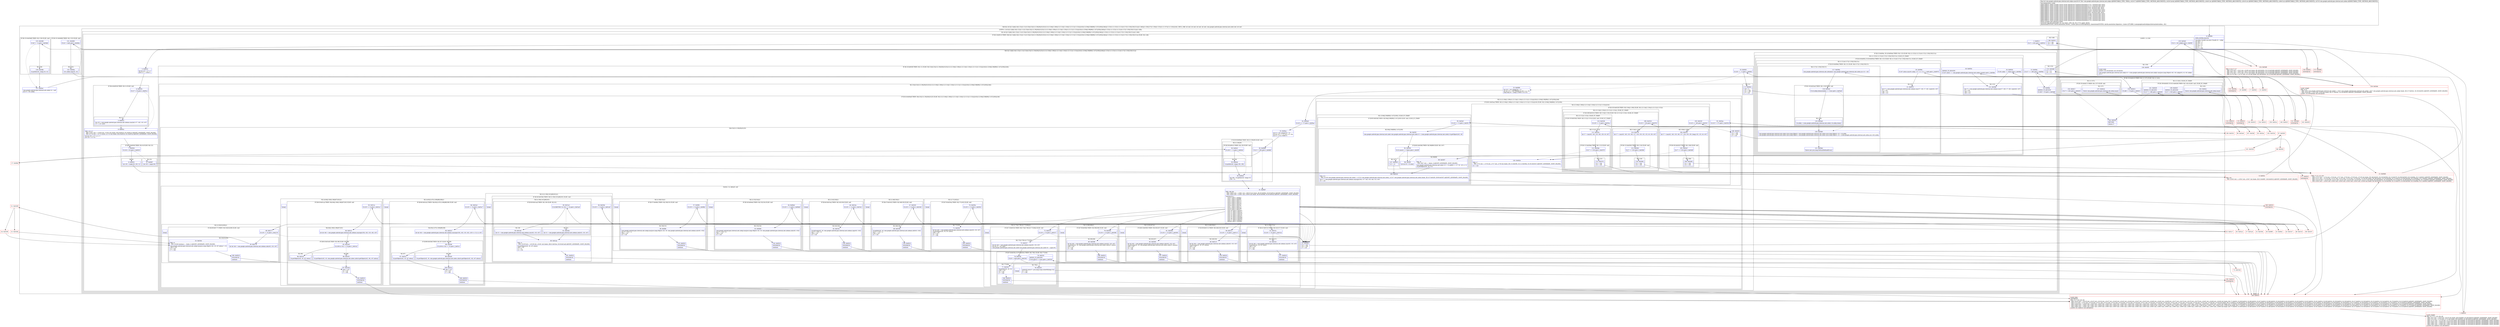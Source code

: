 digraph "CFG forcom.google.android.gms.internal.ads.zzdpn.zza(Ljava\/lang\/Object;[BIIILcom\/google\/android\/gms\/internal\/ads\/zzdmn;)I" {
subgraph cluster_Region_1712648638 {
label = "R(8:0|(1:(6:3|(1:5)|6|(1:8)(1:22)|(1:11)(2:23|(4:25|(2:(1:29)|30)|31|32)(2:(2:(2:104|(1:106))(1:(2:114|(1:116))(1:(2:111|(1:113))))|145)(1:(3:94|(2:96|99)(1:147)|100))|146))|(1:123)(1:(1:122)(1:(1:21)(4:117|(1:119)|120|121))))(1:148))|(1:126)|127|(1:130)|(1:132)|(1:(1:137))(1:(1:143))|144) | DECL_VAR: int null, int null, int null, int null, com.google.android.gms.internal.ads.zzdoi null, int null\l";
node [shape=record,color=blue];
Node_0 [shape=record,label="{0\:\ 0x0000|MTH_ENTER_BLOCK\l|sun.misc.Unsafe sun.misc.Unsafe r4 = zzhjp\lint r39 = \-1\lint r38 = 0\lint r17 = 0\lint r20 = 0\lint r5 = \-1\lint r7 = r44\l}"];
subgraph cluster_LoopRegion_620830303 {
label = "LOOP:0: (1:(6:3|(1:5)|6|(1:8)(1:22)|(1:11)(2:23|(4:25|(2:(1:29)|30)|31|32)(2:(2:(2:104|(1:106))(1:(2:114|(1:116))(1:(2:111|(1:113))))|145)(1:(3:94|(2:96|99)(1:147)|100))|146))|(1:123)(1:(1:122)(1:(1:21)(4:117|(1:119)|120|121))))(1:148))";
node [shape=record,color=blue];
subgraph cluster_Region_305612375 {
label = "R(1:(6:3|(1:5)|6|(1:8)(1:22)|(1:11)(2:23|(4:25|(2:(1:29)|30)|31|32)(2:(2:(2:104|(1:106))(1:(2:114|(1:116))(1:(2:111|(1:113))))|145)(1:(3:94|(2:96|99)(1:147)|100))|146))|(1:123)(1:(1:122)(1:(1:21)(4:117|(1:119)|120|121))))(1:148))";
node [shape=record,color=blue];
subgraph cluster_IfRegion_962412719 {
label = "IF [B:2:0x0012] THEN: R(6:3|(1:5)|6|(1:8)(1:22)|(1:11)(2:23|(4:25|(2:(1:29)|30)|31|32)(2:(2:(2:104|(1:106))(1:(2:114|(1:116))(1:(2:111|(1:113))))|145)(1:(3:94|(2:96|99)(1:147)|100))|146))|(1:123)(1:(1:122)(1:(1:21)(4:117|(1:119)|120|121)))) ELSE: R(1:148)";
node [shape=record,color=blue];
Node_2 [shape=record,label="{2\:\ 0x0012|if (r7 \< r45) goto L_0x0014\l}"];
subgraph cluster_Region_699691586 {
label = "R(6:3|(1:5)|6|(1:8)(1:22)|(1:11)(2:23|(4:25|(2:(1:29)|30)|31|32)(2:(2:(2:104|(1:106))(1:(2:114|(1:116))(1:(2:111|(1:113))))|145)(1:(3:94|(2:96|99)(1:147)|100))|146))|(1:123)(1:(1:122)(1:(1:21)(4:117|(1:119)|120|121))))";
node [shape=record,color=blue];
Node_3 [shape=record,label="{3\:\ 0x0014|int int r10 = r7 + 1\lbyte r17 = r43[r7]\l}"];
subgraph cluster_IfRegion_1463838978 {
label = "IF [B:4:0x0018] THEN: R(1:5) ELSE: null";
node [shape=record,color=blue];
Node_4 [shape=record,label="{4\:\ 0x0018|if (r17 \< 0) goto L_0x001a\l}"];
subgraph cluster_Region_2072376517 {
label = "R(1:5)";
node [shape=record,color=blue];
Node_5 [shape=record,label="{5\:\ 0x001a|int r10 = com.google.android.gms.internal.ads.zzdmm.zza((int) r17, r43, r10, r47)\lr17 = r47.zzhcl\l}"];
}
}
Node_6 [shape=record,label="{6\:\ 0x002a|PHI: r10 r17 \l  PHI: (r10v1 int) = (r10v0 int), (r10v5 int) binds: [B:4:0x0018, B:5:0x001a] A[DONT_GENERATE, DONT_INLINE]\l  PHI: (r17v4 int) = (r17v3 byte), (r17v5 int) binds: [B:4:0x0018, B:5:0x001a] A[DONT_GENERATE, DONT_INLINE]\l|int int r18 = r17 \>\>\> 3\lint r19 = r17 & 7\l}"];
subgraph cluster_IfRegion_675316338 {
label = "IF [B:7:0x0030] THEN: R(1:8) ELSE: R(1:22)";
node [shape=record,color=blue];
Node_7 [shape=record,label="{7\:\ 0x0030|if (r18 \> r5) goto L_0x0032\l}"];
subgraph cluster_Region_1818197633 {
label = "R(1:8)";
node [shape=record,color=blue];
Node_8 [shape=record,label="{8\:\ 0x0032|int r20 = zzak(r18, r20 \/ 3)\l}"];
}
subgraph cluster_Region_1300209078 {
label = "R(1:22)";
node [shape=record,color=blue];
Node_22 [shape=record,label="{22\:\ 0x0087|int r20 = zzgx(r18)\l}"];
}
}
subgraph cluster_IfRegion_2062390165 {
label = "IF [B:10:0x003f] THEN: R(1:11) ELSE: R(2:23|(4:25|(2:(1:29)|30)|31|32)(2:(2:(2:104|(1:106))(1:(2:114|(1:116))(1:(2:111|(1:113))))|145)(1:(3:94|(2:96|99)(1:147)|100))|146))";
node [shape=record,color=blue];
Node_10 [shape=record,label="{10\:\ 0x003f|if (r20 == \-1) goto L_0x0041\l}"];
subgraph cluster_Region_1131889004 {
label = "R(1:11)";
node [shape=record,color=blue];
Node_11 [shape=record,label="{11\:\ 0x0041|r20 = 0\lr11 = r38\lr12 = r39\lr7 = r10\l}"];
}
subgraph cluster_Region_628297899 {
label = "R(2:23|(4:25|(2:(1:29)|30)|31|32)(2:(2:(2:104|(1:106))(1:(2:114|(1:116))(1:(2:111|(1:113))))|145)(1:(3:94|(2:96|99)(1:147)|100))|146))";
node [shape=record,color=blue];
Node_23 [shape=record,label="{23\:\ 0x0090|int r32 = r41.zzhjq[r20 + 1]\lint int r23 = (267386880 & r32) \>\>\> 20\llong long r6 = (long) (1048575 & r32)\l}"];
subgraph cluster_IfRegion_299387789 {
label = "IF [B:24:0x00a8] THEN: R(4:25|(2:(1:29)|30)|31|32) ELSE: R(2:(2:(2:104|(1:106))(1:(2:114|(1:116))(1:(2:111|(1:113))))|145)(1:(3:94|(2:96|99)(1:147)|100))|146)";
node [shape=record,color=blue];
Node_24 [shape=record,label="{24\:\ 0x00a8|if (r23 \<= 17) goto L_0x00aa\l}"];
subgraph cluster_Region_1765001141 {
label = "R(4:25|(2:(1:29)|30)|31|32)";
node [shape=record,color=blue];
Node_25 [shape=record,label="{25\:\ 0x00aa|int r5 = r41.zzhjq[r20 + 2]\lint int r14 = 1 \<\< (r5 \>\>\> 20)\lint r5 = r5 & 1048575\l}"];
subgraph cluster_IfRegion_2122186035 {
label = "IF [B:26:0x00bd] THEN: R(2:(1:29)|30) ELSE: null";
node [shape=record,color=blue];
Node_26 [shape=record,label="{26\:\ 0x00bd|if (r5 != r39) goto L_0x00bf\l}"];
subgraph cluster_Region_36109013 {
label = "R(2:(1:29)|30)";
node [shape=record,color=blue];
subgraph cluster_IfRegion_399355634 {
label = "IF [B:28:0x00c2] THEN: R(1:29) ELSE: null";
node [shape=record,color=blue];
Node_28 [shape=record,label="{28\:\ 0x00c2|if (r39 != \-1) goto L_0x00c4\l}"];
subgraph cluster_Region_2104110601 {
label = "R(1:29)";
node [shape=record,color=blue];
Node_29 [shape=record,label="{29\:\ 0x00c4|r4.putInt(r42, (long) r39, r38)\l}"];
}
}
Node_30 [shape=record,label="{30\:\ 0x00ce|int r38 = r4.getInt(r42, (long) r5)\lr39 = r5\l}"];
}
}
subgraph cluster_SwitchRegion_1661077917 {
label = "Switch: 14, default: null";
node [shape=record,color=blue];
Node_31 [shape=record,label="{31\:\ 0x00d7|PHI: r38 r39 \l  PHI: (r38v3 int) = (r38v1 int), (r38v18 int) binds: [B:26:0x00bd, B:30:0x00ce] A[DONT_GENERATE, DONT_INLINE]\l  PHI: (r39v3 int) = (r39v1 int), (r39v4 int) binds: [B:26:0x00bd, B:30:0x00ce] A[DONT_GENERATE, DONT_INLINE]\l|switch(r23) \{\l    case 0: goto L_0x00e1;\l    case 1: goto L_0x00f9;\l    case 2: goto L_0x0111;\l    case 3: goto L_0x0111;\l    case 4: goto L_0x012c;\l    case 5: goto L_0x0147;\l    case 6: goto L_0x015f;\l    case 7: goto L_0x0177;\l    case 8: goto L_0x019b;\l    case 9: goto L_0x01c7;\l    case 10: goto L_0x0207;\l    case 11: goto L_0x012c;\l    case 12: goto L_0x0225;\l    case 13: goto L_0x015f;\l    case 14: goto L_0x0147;\l    case 15: goto L_0x0264;\l    case 16: goto L_0x0283;\l    case 17: goto L_0x02a2;\l    default: goto L_0x00da;\l\}\l}"];
subgraph cluster_Region_7484636 {
label = "R(2:(2:35|154)|1)";
node [shape=record,color=blue];
subgraph cluster_IfRegion_258697315 {
label = "IF [B:34:0x00e4] THEN: R(2:35|154) ELSE: null";
node [shape=record,color=blue];
Node_34 [shape=record,label="{34\:\ 0x00e4|if (r19 == 1) goto L_0x00e6\l}"];
subgraph cluster_Region_1495361617 {
label = "R(2:35|154)";
node [shape=record,color=blue];
Node_35 [shape=record,label="{35\:\ 0x00e6|com.google.android.gms.internal.ads.zzdqy.zza((java.lang.Object) r42, r6, com.google.android.gms.internal.ads.zzdmm.zzh(r43, r10))\lint r7 = r10 + 8\lr38 \|= r14\lr5 = r18\l}"];
Node_154 [shape=record,label="{154\:\ 0x0010|SYNTHETIC\l|continue\l}"];
}
}
Node_InsnContainer_996315610 [shape=record,label="{|break\l}"];
}
subgraph cluster_Region_373068559 {
label = "R(2:(2:38|155)|1)";
node [shape=record,color=blue];
subgraph cluster_IfRegion_1934294501 {
label = "IF [B:37:0x00fc] THEN: R(2:38|155) ELSE: null";
node [shape=record,color=blue];
Node_37 [shape=record,label="{37\:\ 0x00fc|if (r19 == 5) goto L_0x00fe\l}"];
subgraph cluster_Region_535187940 {
label = "R(2:38|155)";
node [shape=record,color=blue];
Node_38 [shape=record,label="{38\:\ 0x00fe|com.google.android.gms.internal.ads.zzdqy.zza((java.lang.Object) r42, r6, com.google.android.gms.internal.ads.zzdmm.zzi(r43, r10))\lint r7 = r10 + 4\lr38 \|= r14\lr5 = r18\l}"];
Node_155 [shape=record,label="{155\:\ 0x0010|SYNTHETIC\l|continue\l}"];
}
}
Node_InsnContainer_1041328737 [shape=record,label="{|break\l}"];
}
subgraph cluster_Region_802450859 {
label = "R(2:(2:40|156)|1)";
node [shape=record,color=blue];
subgraph cluster_IfRegion_1695885551 {
label = "IF [B:39:0x0111] THEN: R(2:40|156) ELSE: null";
node [shape=record,color=blue];
Node_39 [shape=record,label="{39\:\ 0x0111|if (r19 == 0) goto L_0x0113\l}"];
subgraph cluster_Region_1435493706 {
label = "R(2:40|156)";
node [shape=record,color=blue];
Node_40 [shape=record,label="{40\:\ 0x0113|int int r44 = com.google.android.gms.internal.ads.zzdmm.zzb(r43, r10, r47)\lr4.putLong(r42, r6, r47.zzhcm)\lr38 \|= r14\lr5 = r18\lr7 = r44\l}"];
Node_156 [shape=record,label="{156\:\ 0x0010|SYNTHETIC\l|continue\l}"];
}
}
Node_InsnContainer_9946570 [shape=record,label="{|break\l}"];
}
subgraph cluster_Region_1925290556 {
label = "R(2:(2:42|157)|1)";
node [shape=record,color=blue];
subgraph cluster_IfRegion_1642986189 {
label = "IF [B:41:0x012c] THEN: R(2:42|157) ELSE: null";
node [shape=record,color=blue];
Node_41 [shape=record,label="{41\:\ 0x012c|if (r19 == 0) goto L_0x012e\l}"];
subgraph cluster_Region_349660996 {
label = "R(2:42|157)";
node [shape=record,color=blue];
Node_42 [shape=record,label="{42\:\ 0x012e|int int r44 = com.google.android.gms.internal.ads.zzdmm.zza(r43, r10, r47)\lr4.putInt(r42, r6, r47.zzhcl)\lr38 \|= r14\lr5 = r18\lr7 = r44\l}"];
Node_157 [shape=record,label="{157\:\ 0x0010|SYNTHETIC\l|continue\l}"];
}
}
Node_InsnContainer_1194767463 [shape=record,label="{|break\l}"];
}
subgraph cluster_Region_1258496031 {
label = "R(2:(2:45|158)|1)";
node [shape=record,color=blue];
subgraph cluster_IfRegion_898744035 {
label = "IF [B:44:0x014a] THEN: R(2:45|158) ELSE: null";
node [shape=record,color=blue];
Node_44 [shape=record,label="{44\:\ 0x014a|if (r19 == 1) goto L_0x014c\l}"];
subgraph cluster_Region_954276273 {
label = "R(2:45|158)";
node [shape=record,color=blue];
Node_45 [shape=record,label="{45\:\ 0x014c|r4.putLong(r42, r6, com.google.android.gms.internal.ads.zzdmm.zzg(r43, r10))\lint r7 = r10 + 8\lr38 \|= r14\lr5 = r18\l}"];
Node_158 [shape=record,label="{158\:\ 0x0010|SYNTHETIC\l|continue\l}"];
}
}
Node_InsnContainer_1971586336 [shape=record,label="{|break\l}"];
}
subgraph cluster_Region_199909846 {
label = "R(2:(2:48|159)|1)";
node [shape=record,color=blue];
subgraph cluster_IfRegion_294705249 {
label = "IF [B:47:0x0162] THEN: R(2:48|159) ELSE: null";
node [shape=record,color=blue];
Node_47 [shape=record,label="{47\:\ 0x0162|if (r19 == 5) goto L_0x0164\l}"];
subgraph cluster_Region_228899882 {
label = "R(2:48|159)";
node [shape=record,color=blue];
Node_48 [shape=record,label="{48\:\ 0x0164|r4.putInt(r42, r6, com.google.android.gms.internal.ads.zzdmm.zzf(r43, r10))\lint r7 = r10 + 4\lr38 \|= r14\lr5 = r18\l}"];
Node_159 [shape=record,label="{159\:\ 0x0010|SYNTHETIC\l|continue\l}"];
}
}
Node_InsnContainer_2030926144 [shape=record,label="{|break\l}"];
}
subgraph cluster_Region_727494054 {
label = "R(2:(3:50|53|160)|1)";
node [shape=record,color=blue];
subgraph cluster_IfRegion_1569642732 {
label = "IF [B:49:0x0177] THEN: R(3:50|53|160) ELSE: null";
node [shape=record,color=blue];
Node_49 [shape=record,label="{49\:\ 0x0177|if (r19 == 0) goto L_0x0179\l}"];
subgraph cluster_Region_1755262253 {
label = "R(3:50|53|160)";
node [shape=record,color=blue];
Node_50 [shape=record,label="{50\:\ 0x0179|int int r44 = com.google.android.gms.internal.ads.zzdmm.zzb(r43, r10, r47)\l}"];
Node_53 [shape=record,label="{53\:\ 0x018c|PHI: r5 \l  PHI: (r5v64 boolean) =  binds: [] A[DONT_GENERATE, DONT_INLINE]\l|com.google.android.gms.internal.ads.zzdqy.zza((java.lang.Object) r42, r6, r47.zzhcm != 0)\lr38 \|= r14\lr5 = r18\lr7 = r44\l}"];
Node_160 [shape=record,label="{160\:\ 0x0010|SYNTHETIC\l|continue\l}"];
}
}
Node_InsnContainer_2124677352 [shape=record,label="{|break\l}"];
}
subgraph cluster_Region_639121979 {
label = "R(2:(3:(1:59)(1:61)|60|161)|1)";
node [shape=record,color=blue];
subgraph cluster_IfRegion_1396406786 {
label = "IF [B:56:0x019e] THEN: R(3:(1:59)(1:61)|60|161) ELSE: null";
node [shape=record,color=blue];
Node_56 [shape=record,label="{56\:\ 0x019e|if (r19 == 2) goto L_0x01a0\l}"];
subgraph cluster_Region_665566561 {
label = "R(3:(1:59)(1:61)|60|161)";
node [shape=record,color=blue];
subgraph cluster_IfRegion_1965284732 {
label = "IF [B:58:0x01a4] THEN: R(1:59) ELSE: R(1:61)";
node [shape=record,color=blue];
Node_58 [shape=record,label="{58\:\ 0x01a4|if ((536870912 & r32) == 0) goto L_0x01a6\l}"];
subgraph cluster_Region_1646168801 {
label = "R(1:59)";
node [shape=record,color=blue];
Node_59 [shape=record,label="{59\:\ 0x01a6|int r5 = com.google.android.gms.internal.ads.zzdmm.zzc(r43, r10, r47)\l}"];
}
subgraph cluster_Region_1240048306 {
label = "R(1:61)";
node [shape=record,color=blue];
Node_61 [shape=record,label="{61\:\ 0x01be|int r5 = com.google.android.gms.internal.ads.zzdmm.zzd(r43, r10, r47)\l}"];
}
}
Node_60 [shape=record,label="{60\:\ 0x01ae|PHI: r5 \l  PHI: (r5v59 int) = (r5v58 int), (r5v61 int) binds: [B:61:0x01be, B:59:0x01a6] A[DONT_GENERATE, DONT_INLINE]\l|r4.putObject(r42, r6, r47.zzhcn)\lr38 \|= r14\lr7 = r5\lr5 = r18\l}"];
Node_161 [shape=record,label="{161\:\ 0x0010|SYNTHETIC\l|continue\l}"];
}
}
Node_InsnContainer_885883073 [shape=record,label="{|break\l}"];
}
subgraph cluster_Region_2050108003 {
label = "R(2:(4:64|(1:66)(1:68)|67|162)|1)";
node [shape=record,color=blue];
subgraph cluster_IfRegion_1801822240 {
label = "IF [B:63:0x01ca] THEN: R(4:64|(1:66)(1:68)|67|162) ELSE: null";
node [shape=record,color=blue];
Node_63 [shape=record,label="{63\:\ 0x01ca|if (r19 == 2) goto L_0x01cc\l}"];
subgraph cluster_Region_392913460 {
label = "R(4:64|(1:66)(1:68)|67|162)";
node [shape=record,color=blue];
Node_64 [shape=record,label="{64\:\ 0x01cc|int int r44 = com.google.android.gms.internal.ads.zzdmm.zza(zzgr(r20), r43, r10, r45, r47)\l}"];
subgraph cluster_IfRegion_362273667 {
label = "IF [B:65:0x01e0] THEN: R(1:66) ELSE: R(1:68)";
node [shape=record,color=blue];
Node_65 [shape=record,label="{65\:\ 0x01e0|if ((r38 & r14) == 0) goto L_0x01e2\l}"];
subgraph cluster_Region_149492631 {
label = "R(1:66)";
node [shape=record,color=blue];
Node_66 [shape=record,label="{66\:\ 0x01e2|r4.putObject(r42, r6, r47.zzhcn)\l}"];
}
subgraph cluster_Region_955629482 {
label = "R(1:68)";
node [shape=record,color=blue];
Node_68 [shape=record,label="{68\:\ 0x01f3|r4.putObject(r42, r6, com.google.android.gms.internal.ads.zzdoc.zzb(r4.getObject(r42, r6), r47.zzhcn))\l}"];
}
}
Node_67 [shape=record,label="{67\:\ 0x01eb|r38 \|= r14\lr5 = r18\lr7 = r44\l}"];
Node_162 [shape=record,label="{162\:\ 0x0010|SYNTHETIC\l|continue\l}"];
}
}
Node_InsnContainer_617600653 [shape=record,label="{|break\l}"];
}
subgraph cluster_Region_1138878925 {
label = "R(2:(2:71|163)|1)";
node [shape=record,color=blue];
subgraph cluster_IfRegion_2090942205 {
label = "IF [B:70:0x020a] THEN: R(2:71|163) ELSE: null";
node [shape=record,color=blue];
Node_70 [shape=record,label="{70\:\ 0x020a|if (r19 == 2) goto L_0x020c\l}"];
subgraph cluster_Region_270008690 {
label = "R(2:71|163)";
node [shape=record,color=blue];
Node_71 [shape=record,label="{71\:\ 0x020c|int int r44 = com.google.android.gms.internal.ads.zzdmm.zze(r43, r10, r47)\lr4.putObject(r42, r6, r47.zzhcn)\lr38 \|= r14\lr5 = r18\lr7 = r44\l}"];
Node_163 [shape=record,label="{163\:\ 0x0010|SYNTHETIC\l|continue\l}"];
}
}
Node_InsnContainer_460497656 [shape=record,label="{|break\l}"];
}
subgraph cluster_Region_1886974663 {
label = "R(2:(2:73|(2:78|1)(2:77|164))|1)";
node [shape=record,color=blue];
subgraph cluster_IfRegion_1472446525 {
label = "IF [B:72:0x0225] THEN: R(2:73|(2:78|1)(2:77|164)) ELSE: null";
node [shape=record,color=blue];
Node_72 [shape=record,label="{72\:\ 0x0225|if (r19 == 0) goto L_0x0227\l}"];
subgraph cluster_Region_340835230 {
label = "R(2:73|(2:78|1)(2:77|164))";
node [shape=record,color=blue];
Node_73 [shape=record,label="{73\:\ 0x0227|int int r44 = com.google.android.gms.internal.ads.zzdmm.zza(r43, r10, r47)\lint int r5 = r47.zzhcl\lcom.google.android.gms.internal.ads.zzdof com.google.android.gms.internal.ads.zzdof r8 = zzgt(r20)\l}"];
subgraph cluster_IfRegion_1896613044 {
label = "IF [B:74:0x023b, B:76:0x0241] THEN: R(2:78|1) ELSE: R(2:77|164)";
node [shape=record,color=blue];
Node_74 [shape=record,label="{74\:\ 0x023b|if (r8 != null) goto L_0x023d\l}"];
Node_76 [shape=record,label="{76\:\ 0x0241|ADDED_TO_REGION\l|if (r8.zzf(r5) != true) goto L_0x0250\l}"];
subgraph cluster_Region_1575757770 {
label = "R(2:78|1)";
node [shape=record,color=blue];
Node_78 [shape=record,label="{78\:\ 0x0250|zzal(r42).zzc(r17, java.lang.Long.valueOf((long) r5))\lr5 = r18\lr7 = r44\l}"];
Node_InsnContainer_718879227 [shape=record,label="{|break\l}"];
}
subgraph cluster_Region_1780676261 {
label = "R(2:77|164)";
node [shape=record,color=blue];
Node_77 [shape=record,label="{77\:\ 0x0243|r4.putInt(r42, r6, r5)\lr38 \|= r14\lr5 = r18\lr7 = r44\l}"];
Node_164 [shape=record,label="{164\:\ 0x0010|SYNTHETIC\l|continue\l}"];
}
}
}
}
Node_InsnContainer_1715077868 [shape=record,label="{|break\l}"];
}
subgraph cluster_Region_1758534065 {
label = "R(2:(2:80|166)|1)";
node [shape=record,color=blue];
subgraph cluster_IfRegion_1595952045 {
label = "IF [B:79:0x0264] THEN: R(2:80|166) ELSE: null";
node [shape=record,color=blue];
Node_79 [shape=record,label="{79\:\ 0x0264|if (r19 == 0) goto L_0x0266\l}"];
subgraph cluster_Region_714548701 {
label = "R(2:80|166)";
node [shape=record,color=blue];
Node_80 [shape=record,label="{80\:\ 0x0266|int int r44 = com.google.android.gms.internal.ads.zzdmm.zza(r43, r10, r47)\lr4.putInt(r42, r6, com.google.android.gms.internal.ads.zzdnc.zzft(r47.zzhcl))\lr38 \|= r14\lr5 = r18\lr7 = r44\l}"];
Node_166 [shape=record,label="{166\:\ 0x0010|SYNTHETIC\l|continue\l}"];
}
}
Node_InsnContainer_1602760870 [shape=record,label="{|break\l}"];
}
subgraph cluster_Region_1023269965 {
label = "R(2:(2:82|167)|1)";
node [shape=record,color=blue];
subgraph cluster_IfRegion_427984073 {
label = "IF [B:81:0x0283] THEN: R(2:82|167) ELSE: null";
node [shape=record,color=blue];
Node_81 [shape=record,label="{81\:\ 0x0283|if (r19 == 0) goto L_0x0285\l}"];
subgraph cluster_Region_1066063818 {
label = "R(2:82|167)";
node [shape=record,color=blue];
Node_82 [shape=record,label="{82\:\ 0x0285|int int r44 = com.google.android.gms.internal.ads.zzdmm.zzb(r43, r10, r47)\lr4.putLong(r42, r6, com.google.android.gms.internal.ads.zzdnc.zzfi(r47.zzhcm))\lr38 \|= r14\lr5 = r18\lr7 = r44\l}"];
Node_167 [shape=record,label="{167\:\ 0x0010|SYNTHETIC\l|continue\l}"];
}
}
Node_InsnContainer_182879324 [shape=record,label="{|break\l}"];
}
subgraph cluster_Region_1780095008 {
label = "R(2:(4:85|(1:87)(1:89)|88|168)|1)";
node [shape=record,color=blue];
subgraph cluster_IfRegion_1822496722 {
label = "IF [B:84:0x02a5] THEN: R(4:85|(1:87)(1:89)|88|168) ELSE: null";
node [shape=record,color=blue];
Node_84 [shape=record,label="{84\:\ 0x02a5|if (r19 == 3) goto L_0x02a7\l}"];
subgraph cluster_Region_400178018 {
label = "R(4:85|(1:87)(1:89)|88|168)";
node [shape=record,color=blue];
Node_85 [shape=record,label="{85\:\ 0x02a7|int int r44 = com.google.android.gms.internal.ads.zzdmm.zza(zzgr(r20), r43, r10, r45, (r18 \<\< 3) \| 4, r47)\l}"];
subgraph cluster_IfRegion_74480217 {
label = "IF [B:86:0x02bf] THEN: R(1:87) ELSE: R(1:89)";
node [shape=record,color=blue];
Node_86 [shape=record,label="{86\:\ 0x02bf|if ((r38 & r14) == 0) goto L_0x02c1\l}"];
subgraph cluster_Region_1867072216 {
label = "R(1:87)";
node [shape=record,color=blue];
Node_87 [shape=record,label="{87\:\ 0x02c1|r4.putObject(r42, r6, r47.zzhcn)\l}"];
}
subgraph cluster_Region_312673866 {
label = "R(1:89)";
node [shape=record,color=blue];
Node_89 [shape=record,label="{89\:\ 0x02d2|r4.putObject(r42, r6, com.google.android.gms.internal.ads.zzdoc.zzb(r4.getObject(r42, r6), r47.zzhcn))\l}"];
}
}
Node_88 [shape=record,label="{88\:\ 0x02ca|r38 \|= r14\lr5 = r18\lr7 = r44\l}"];
Node_168 [shape=record,label="{168\:\ 0x0010|SYNTHETIC\l|continue\l}"];
}
}
Node_InsnContainer_1955141829 [shape=record,label="{|break\l}"];
}
}
Node_32 [shape=record,label="{32\:\ 0x00da|r11 = r38\lr12 = r39\lr7 = r10\l}"];
}
subgraph cluster_Region_984044231 {
label = "R(2:(2:(2:104|(1:106))(1:(2:114|(1:116))(1:(2:111|(1:113))))|145)(1:(3:94|(2:96|99)(1:147)|100))|146)";
node [shape=record,color=blue];
subgraph cluster_IfRegion_1324758767 {
label = "IF [B:91:0x02ea] THEN: R(2:(2:104|(1:106))(1:(2:114|(1:116))(1:(2:111|(1:113))))|145) ELSE: R(1:(3:94|(2:96|99)(1:147)|100))";
node [shape=record,color=blue];
Node_91 [shape=record,label="{91\:\ 0x02ea|if (r23 != 27) goto L_0x032b\l}"];
subgraph cluster_Region_361446944 {
label = "R(2:(2:104|(1:106))(1:(2:114|(1:116))(1:(2:111|(1:113))))|145)";
node [shape=record,color=blue];
subgraph cluster_IfRegion_626383472 {
label = "IF [B:103:0x032f] THEN: R(2:104|(1:106)) ELSE: R(1:(2:114|(1:116))(1:(2:111|(1:113))))";
node [shape=record,color=blue];
Node_103 [shape=record,label="{103\:\ 0x032f|if (r23 \<= 49) goto L_0x0331\l}"];
subgraph cluster_Region_161203054 {
label = "R(2:104|(1:106))";
node [shape=record,color=blue];
Node_104 [shape=record,label="{104\:\ 0x0331|int r7 = zza(r42, r43, r10, r45, r17, r18, r19, r20, (long) r32, r23, r6, r47)\l}"];
subgraph cluster_IfRegion_1790184259 {
label = "IF [B:105:0x0347] THEN: R(1:106) ELSE: null";
node [shape=record,color=blue];
Node_105 [shape=record,label="{105\:\ 0x0347|if (r7 == r10) goto L_0x0349\l}"];
subgraph cluster_Region_677866812 {
label = "R(1:106)";
node [shape=record,color=blue];
Node_106 [shape=record,label="{106\:\ 0x0349|r11 = r38\lr12 = r39\l}"];
}
}
}
subgraph cluster_Region_650423725 {
label = "R(1:(2:114|(1:116))(1:(2:111|(1:113)))) | ELSE_IF_CHAIN\l";
node [shape=record,color=blue];
subgraph cluster_IfRegion_1988258164 {
label = "IF [B:108:0x0353] THEN: R(2:114|(1:116)) ELSE: R(1:(2:111|(1:113))) | ELSE_IF_CHAIN\l";
node [shape=record,color=blue];
Node_108 [shape=record,label="{108\:\ 0x0353|if (r23 != 50) goto L_0x0376\l}"];
subgraph cluster_Region_1922724723 {
label = "R(2:114|(1:116))";
node [shape=record,color=blue];
Node_114 [shape=record,label="{114\:\ 0x0376|int r7 = zza(r42, r43, r10, r45, r17, r18, r19, r32, r23, r6, r20, r47)\l}"];
subgraph cluster_IfRegion_364916539 {
label = "IF [B:115:0x0392] THEN: R(1:116) ELSE: null";
node [shape=record,color=blue];
Node_115 [shape=record,label="{115\:\ 0x0392|if (r7 == r10) goto L_0x0394\l}"];
subgraph cluster_Region_1365390717 {
label = "R(1:116)";
node [shape=record,color=blue];
Node_116 [shape=record,label="{116\:\ 0x0394|r11 = r38\lr12 = r39\l}"];
}
}
}
subgraph cluster_Region_415111501 {
label = "R(1:(2:111|(1:113))) | ELSE_IF_CHAIN\l";
node [shape=record,color=blue];
subgraph cluster_IfRegion_623566931 {
label = "IF [B:110:0x0358] THEN: R(2:111|(1:113)) ELSE: null | ELSE_IF_CHAIN\l";
node [shape=record,color=blue];
Node_110 [shape=record,label="{110\:\ 0x0358|if (r19 == 2) goto L_0x035a\l}"];
subgraph cluster_Region_57435363 {
label = "R(2:111|(1:113))";
node [shape=record,color=blue];
Node_111 [shape=record,label="{111\:\ 0x035a|int r7 = zza(r42, r43, r10, r45, r20, r6, r47)\l}"];
subgraph cluster_IfRegion_968846563 {
label = "IF [B:112:0x036e] THEN: R(1:113) ELSE: null";
node [shape=record,color=blue];
Node_112 [shape=record,label="{112\:\ 0x036e|if (r7 == r10) goto L_0x0370\l}"];
subgraph cluster_Region_1080544775 {
label = "R(1:113)";
node [shape=record,color=blue];
Node_113 [shape=record,label="{113\:\ 0x0370|r11 = r38\lr12 = r39\l}"];
}
}
}
}
}
}
}
}
Node_145 [shape=record,label="{145\:\ 0x042e|PHI: r7 \l  PHI: (r7v5 int) = (r7v6 int), (r7v7 int), (r7v8 int) binds: [B:115:0x0392, B:112:0x036e, B:105:0x0347] A[DONT_GENERATE, DONT_INLINE]\l|r5 = r18\l}"];
}
subgraph cluster_Region_585095522 {
label = "R(1:(3:94|(2:96|99)(1:147)|100)) | ELSE_IF_CHAIN\l";
node [shape=record,color=blue];
subgraph cluster_IfRegion_2013964920 {
label = "IF [B:93:0x02ef] THEN: R(3:94|(2:96|99)(1:147)|100) ELSE: null | ELSE_IF_CHAIN\l";
node [shape=record,color=blue];
Node_93 [shape=record,label="{93\:\ 0x02ef|if (r19 == 2) goto L_0x02f1\l}"];
subgraph cluster_Region_17395726 {
label = "R(3:94|(2:96|99)(1:147)|100)";
node [shape=record,color=blue];
Node_94 [shape=record,label="{94\:\ 0x02f1|com.google.android.gms.internal.ads.zzdoi com.google.android.gms.internal.ads.zzdoi r5 = (com.google.android.gms.internal.ads.zzdoi) r4.getObject(r42, r6)\l}"];
subgraph cluster_IfRegion_96458968 {
label = "IF [B:95:0x02fd] THEN: R(2:96|99) ELSE: R(1:147)";
node [shape=record,color=blue];
Node_95 [shape=record,label="{95\:\ 0x02fd|if (r5.zzavi() == false) goto L_0x02ff\l}"];
subgraph cluster_Region_1758774114 {
label = "R(2:96|99)";
node [shape=record,color=blue];
Node_96 [shape=record,label="{96\:\ 0x02ff|int int r8 = r5.size()\l}"];
Node_99 [shape=record,label="{99\:\ 0x0307|PHI: r8 \l  PHI: (r8v7 int) =  binds: [] A[DONT_GENERATE, DONT_INLINE]\l|com.google.android.gms.internal.ads.zzdoi r12 = r5.zzfl(r8 == 0 ? 10 : r8 \<\< 1)\lr4.putObject(r42, r6, r12)\l}"];
}
subgraph cluster_Region_2055325646 {
label = "R(1:147)";
node [shape=record,color=blue];
Node_147 [shape=record,label="{147\:\ 0x0439|r12 = r5\l}"];
}
}
Node_100 [shape=record,label="{100\:\ 0x0310|PHI: r12 \l  PHI: (r12v6 com.google.android.gms.internal.ads.zzdoi) = (r12v5 com.google.android.gms.internal.ads.zzdoi), (r12v7 com.google.android.gms.internal.ads.zzdoi) binds: [B:147:0x0439, B:99:0x0307] A[DONT_GENERATE, DONT_INLINE]\l|int r7 = com.google.android.gms.internal.ads.zzdmm.zza(zzgr(r20), r17, r43, r10, r45, r12, r47)\lr5 = r18\l}"];
}
}
}
}
Node_146 [shape=record,label="{146\:\ 0x0432|r11 = r38\lr12 = r39\lr7 = r10\l}"];
}
}
}
}
subgraph cluster_IfRegion_650517595 {
label = "IF [B:13:0x004c, B:14:0x004e] THEN: R(1:123) ELSE: R(1:(1:122)(1:(1:21)(4:117|(1:119)|120|121)))";
node [shape=record,color=blue];
Node_13 [shape=record,label="{13\:\ 0x004c|if (r17 == r46) goto L_0x004e\l}"];
Node_14 [shape=record,label="{14\:\ 0x004e|ADDED_TO_REGION\l|if (r46 != 0) goto L_0x03d6\l}"];
subgraph cluster_Region_11028662 {
label = "R(1:123)";
node [shape=record,color=blue];
Node_123 [shape=record,label="{123\:\ 0x03d6|r5 = r11\lr6 = r12\l}"];
}
subgraph cluster_Region_506245836 {
label = "R(1:(1:122)(1:(1:21)(4:117|(1:119)|120|121))) | ELSE_IF_CHAIN\l";
node [shape=record,color=blue];
subgraph cluster_IfRegion_486989153 {
label = "IF [B:16:0x0054, B:18:0x005e] THEN: R(1:122) ELSE: R(1:(1:21)(4:117|(1:119)|120|121)) | ELSE_IF_CHAIN\l";
node [shape=record,color=blue];
Node_16 [shape=record,label="{16\:\ 0x0054|if (r41.zzhjv == false) goto L_0x03be\l}"];
Node_18 [shape=record,label="{18\:\ 0x005e|ADDED_TO_REGION\l|if (r47.zzhco == com.google.android.gms.internal.ads.zzdnn.zzaxd()) goto L_0x03be\l}"];
subgraph cluster_Region_1194712459 {
label = "R(1:122)";
node [shape=record,color=blue];
Node_122 [shape=record,label="{122\:\ 0x03be|int r7 = com.google.android.gms.internal.ads.zzdmm.zza(r17, r43, r7, r45, zzal(r42), r47)\lr5 = r18\lr38 = r11\lr39 = r12\l}"];
}
subgraph cluster_Region_1973079037 {
label = "R(1:(1:21)(4:117|(1:119)|120|121))";
node [shape=record,color=blue];
subgraph cluster_IfRegion_447262014 {
label = "IF [B:20:0x006e] THEN: R(1:21) ELSE: R(4:117|(1:119)|120|121)";
node [shape=record,color=blue];
Node_20 [shape=record,label="{20\:\ 0x006e|if (r47.zzhco.zza(r41.zzhju, r17 \>\>\> 3) == null) goto L_0x0070\l}"];
subgraph cluster_Region_234245219 {
label = "R(1:21)";
node [shape=record,color=blue];
Node_21 [shape=record,label="{21\:\ 0x0070|int r7 = com.google.android.gms.internal.ads.zzdmm.zza(r17, r43, r7, r45, zzal(r42), r47)\lr5 = r18\lr38 = r11\lr39 = r12\l}"];
}
subgraph cluster_Region_337648168 {
label = "R(4:117|(1:119)|120|121)";
node [shape=record,color=blue];
Node_117 [shape=record,label="{117\:\ 0x039a|com.google.android.gms.internal.ads.zzdoa$zzc com.google.android.gms.internal.ads.zzdoa.zzc r4 = r42\l}"];
subgraph cluster_IfRegion_1864530284 {
label = "IF [B:118:0x03a4] THEN: R(1:119) ELSE: null";
node [shape=record,color=blue];
Node_118 [shape=record,label="{118\:\ 0x03a4|if (r4.zzhhj.isImmutable() == true) goto L_0x03a6\l}"];
subgraph cluster_Region_459898097 {
label = "R(1:119)";
node [shape=record,color=blue];
Node_119 [shape=record,label="{119\:\ 0x03a6|r4.zzhhj = (com.google.android.gms.internal.ads.zzdnr) r4.zzhhj.clone()\l}"];
}
}
Node_120 [shape=record,label="{120\:\ 0x03b0|com.google.android.gms.internal.ads.zzdnr\<java.lang.Object\> com.google.android.gms.internal.ads.zzdnr\<java.lang.Object\> r4 = r4.zzhhj\lcom.google.android.gms.internal.ads.zzdnr\<java.lang.Object\> com.google.android.gms.internal.ads.zzdnr\<java.lang.Object\> r4 = ((com.google.android.gms.internal.ads.zzdoa.zzc) r42).zzhhj\l}"];
Node_121 [shape=record,label="{121\:\ 0x03bd|throw new java.lang.NoSuchMethodError()\l}"];
}
}
}
}
}
}
}
subgraph cluster_Region_700106274 {
label = "R(1:148)";
node [shape=record,color=blue];
Node_148 [shape=record,label="{148\:\ 0x043c|r5 = r38\lr6 = r39\l}"];
}
}
}
}
subgraph cluster_IfRegion_701634789 {
label = "IF [B:125:0x03d9] THEN: R(1:126) ELSE: null";
node [shape=record,color=blue];
Node_125 [shape=record,label="{125\:\ 0x03d9|if (r6 != \-1) goto L_0x03db\l}"];
subgraph cluster_Region_1303249698 {
label = "R(1:126)";
node [shape=record,color=blue];
Node_126 [shape=record,label="{126\:\ 0x03db|r4.putInt(r42, (long) r6, r5)\l}"];
}
}
Node_127 [shape=record,label="{127\:\ 0x03e1|com.google.android.gms.internal.ads.zzdqt r4 = null\lint r5 = r41.zzhka\l}"];
subgraph cluster_LoopRegion_1578391842 {
label = "LOOP:1: (1:130)";
node [shape=record,color=blue];
Node_129 [shape=record,label="{129\:\ 0x03ef|if (r5 \< r41.zzhkb) goto L_0x03f1\l}"];
subgraph cluster_Region_335877743 {
label = "R(1:130)";
node [shape=record,color=blue];
Node_130 [shape=record,label="{130\:\ 0x03f1|LOOP_END\lLOOP:1: B:128:0x03eb\-\>B:130:0x03f1\l|com.google.android.gms.internal.ads.zzdqt r4 = (com.google.android.gms.internal.ads.zzdqt) zza((java.lang.Object) r42, r41.zzhjz[r5], r4, r41.zzhke)\lr5++\l}"];
}
}
subgraph cluster_IfRegion_1444915320 {
label = "IF [B:131:0x0408] THEN: R(1:132) ELSE: null";
node [shape=record,color=blue];
Node_131 [shape=record,label="{131\:\ 0x0408|if (r4 != null) goto L_0x040a\l}"];
subgraph cluster_Region_473653227 {
label = "R(1:132)";
node [shape=record,color=blue];
Node_132 [shape=record,label="{132\:\ 0x040a|r41.zzhke.zzg(r42, r4)\l}"];
}
}
subgraph cluster_IfRegion_1377007041 {
label = "IF [B:133:0x0413] THEN: R(1:(1:137)) ELSE: R(1:(1:143))";
node [shape=record,color=blue];
Node_133 [shape=record,label="{133\:\ 0x0413|if (r46 == 0) goto L_0x0415\l}"];
subgraph cluster_Region_2035631927 {
label = "R(1:(1:137))";
node [shape=record,color=blue];
subgraph cluster_IfRegion_1509318683 {
label = "IF [B:135:0x0417] THEN: R(1:137) ELSE: null";
node [shape=record,color=blue];
Node_135 [shape=record,label="{135\:\ 0x0417|if (r7 != r45) goto L_0x0419\l}"];
subgraph cluster_Region_1513340611 {
label = "R(1:137)";
node [shape=record,color=blue];
Node_137 [shape=record,label="{137\:\ 0x041d|throw com.google.android.gms.internal.ads.zzdoj.zzayj()\l}"];
}
}
}
subgraph cluster_Region_1671401552 {
label = "R(1:(1:143)) | ELSE_IF_CHAIN\l";
node [shape=record,color=blue];
subgraph cluster_IfRegion_1357214709 {
label = "IF [B:139:0x0420, B:141:0x0426] THEN: R(1:143) ELSE: null | ELSE_IF_CHAIN\l";
node [shape=record,color=blue];
Node_139 [shape=record,label="{139\:\ 0x0420|ADDED_TO_REGION\l|if (r7 \> r45) goto L_0x0428\l}"];
Node_141 [shape=record,label="{141\:\ 0x0426|ADDED_TO_REGION\l|if (r17 != r46) goto L_0x0428\l}"];
subgraph cluster_Region_720063647 {
label = "R(1:143)";
node [shape=record,color=blue];
Node_143 [shape=record,label="{143\:\ 0x042c|throw com.google.android.gms.internal.ads.zzdoj.zzayj()\l}"];
}
}
}
}
Node_144 [shape=record,label="{144\:\ 0x042d|RETURN\l|return r7\l}"];
}
Node_1 [shape=record,color=red,label="{1\:\ 0x0010|LOOP_START\lPHI: r5 r7 r17 r20 r38 r39 \l  PHI: (r5v1 int) = (r5v0 int), (r5v10 int) binds: [B:0:0x0000, B:149:0x0010] A[DONT_GENERATE, DONT_INLINE]\l  PHI: (r7v1 int) = (r7v0 int), (r7v3 int) binds: [B:0:0x0000, B:149:0x0010] A[DONT_GENERATE, DONT_INLINE]\l  PHI: (r17v1 int) = (r17v0 int), (r17v4 int) binds: [B:0:0x0000, B:149:0x0010] A[DONT_GENERATE, DONT_INLINE]\l  PHI: (r20v1 int) = (r20v0 int), (r20v4 int) binds: [B:0:0x0000, B:149:0x0010] A[DONT_GENERATE, DONT_INLINE]\l  PHI: (r38v1 int) = (r38v0 int), (r38v2 int) binds: [B:0:0x0000, B:149:0x0010] A[DONT_GENERATE, DONT_INLINE]\l  PHI: (r39v1 int) = (r39v0 int), (r39v2 int) binds: [B:0:0x0000, B:149:0x0010] A[DONT_GENERATE, DONT_INLINE]\lLOOP:0: B:1:0x0010\-\>B:149:0x0010\l}"];
Node_9 [shape=record,color=red,label="{9\:\ 0x003c|PHI: r20 \l  PHI: (r20v3 int) = (r20v2 int), (r20v7 int) binds: [B:22:0x0087, B:8:0x0032] A[DONT_GENERATE, DONT_INLINE]\l}"];
Node_12 [shape=record,color=red,label="{12\:\ 0x0048|PHI: r7 r11 r12 r20 \l  PHI: (r7v27 int) = (r7v4 int), (r7v6 int), (r7v7 int), (r7v8 int), (r7v26 int), (r7v30 int) binds: [B:146:0x0432, B:116:0x0394, B:113:0x0370, B:106:0x0349, B:32:0x00da, B:11:0x0041] A[DONT_GENERATE, DONT_INLINE]\l  PHI: (r11v7 int) = (r11v0 int), (r11v1 int), (r11v2 int), (r11v3 int), (r11v6 int), (r11v8 int) binds: [B:146:0x0432, B:116:0x0394, B:113:0x0370, B:106:0x0349, B:32:0x00da, B:11:0x0041] A[DONT_GENERATE, DONT_INLINE]\l  PHI: (r12v10 int) = (r12v0 int), (r12v1 int), (r12v2 int), (r12v4 int), (r12v9 int), (r12v11 int) binds: [B:146:0x0432, B:116:0x0394, B:113:0x0370, B:106:0x0349, B:32:0x00da, B:11:0x0041] A[DONT_GENERATE, DONT_INLINE]\l  PHI: (r20v5 int) = (r20v3 int), (r20v3 int), (r20v3 int), (r20v3 int), (r20v3 int), (r20v6 int) binds: [B:146:0x0432, B:116:0x0394, B:113:0x0370, B:106:0x0349, B:32:0x00da, B:11:0x0041] A[DONT_GENERATE, DONT_INLINE]\l}"];
Node_15 [shape=record,color=red,label="{15\:\ 0x0050}"];
Node_17 [shape=record,color=red,label="{17\:\ 0x0056}"];
Node_19 [shape=record,color=red,label="{19\:\ 0x0060}"];
Node_27 [shape=record,color=red,label="{27\:\ 0x00bf}"];
Node_33 [shape=record,color=red,label="{33\:\ 0x00e1}"];
Node_36 [shape=record,color=red,label="{36\:\ 0x00f9}"];
Node_43 [shape=record,color=red,label="{43\:\ 0x0147}"];
Node_46 [shape=record,color=red,label="{46\:\ 0x015f}"];
Node_51 [shape=record,color=red,label="{51\:\ 0x0189}"];
Node_52 [shape=record,color=red,label="{52\:\ 0x018b}"];
Node_54 [shape=record,color=red,label="{54\:\ 0x0199}"];
Node_55 [shape=record,color=red,label="{55\:\ 0x019b}"];
Node_57 [shape=record,color=red,label="{57\:\ 0x01a0}"];
Node_62 [shape=record,color=red,label="{62\:\ 0x01c7}"];
Node_69 [shape=record,color=red,label="{69\:\ 0x0207}"];
Node_75 [shape=record,color=red,label="{75\:\ 0x023d}"];
Node_83 [shape=record,color=red,label="{83\:\ 0x02a2}"];
Node_90 [shape=record,color=red,label="{90\:\ 0x02e6}"];
Node_92 [shape=record,color=red,label="{92\:\ 0x02ec}"];
Node_97 [shape=record,color=red,label="{97\:\ 0x0303}"];
Node_98 [shape=record,color=red,label="{98\:\ 0x0305}"];
Node_101 [shape=record,color=red,label="{101\:\ 0x0328}"];
Node_102 [shape=record,color=red,label="{102\:\ 0x032b}"];
Node_107 [shape=record,color=red,label="{107\:\ 0x034f}"];
Node_109 [shape=record,color=red,label="{109\:\ 0x0355}"];
Node_124 [shape=record,color=red,label="{124\:\ 0x03d8|PHI: r5 r6 r7 r17 \l  PHI: (r5v3 int) = (r5v2 int), (r5v95 int) binds: [B:148:0x043c, B:123:0x03d6] A[DONT_GENERATE, DONT_INLINE]\l  PHI: (r6v1 int) = (r6v0 int), (r6v12 int) binds: [B:148:0x043c, B:123:0x03d6] A[DONT_GENERATE, DONT_INLINE]\l  PHI: (r7v2 int) = (r7v1 int), (r7v27 int) binds: [B:148:0x043c, B:123:0x03d6] A[DONT_GENERATE, DONT_INLINE]\l  PHI: (r17v2 int) = (r17v1 int), (r17v4 int) binds: [B:148:0x043c, B:123:0x03d6] A[DONT_GENERATE, DONT_INLINE]\l}"];
Node_128 [shape=record,color=red,label="{128\:\ 0x03eb|LOOP_START\lPHI: r4 r5 \l  PHI: (r4v3 com.google.android.gms.internal.ads.zzdqt) = (r4v2 com.google.android.gms.internal.ads.zzdqt), (r4v7 com.google.android.gms.internal.ads.zzdqt) binds: [B:127:0x03e1, B:130:0x03f1] A[DONT_GENERATE, DONT_INLINE]\l  PHI: (r5v6 int) = (r5v5 int), (r5v8 int) binds: [B:127:0x03e1, B:130:0x03f1] A[DONT_GENERATE, DONT_INLINE]\lLOOP:1: B:128:0x03eb\-\>B:130:0x03f1\l}"];
Node_134 [shape=record,color=red,label="{134\:\ 0x0415}"];
Node_136 [shape=record,color=red,label="{136\:\ 0x0419}"];
Node_138 [shape=record,color=red,label="{138\:\ 0x041e}"];
Node_140 [shape=record,color=red,label="{140\:\ 0x0422}"];
Node_142 [shape=record,color=red,label="{142\:\ 0x0428}"];
Node_149 [shape=record,color=red,label="{149\:\ 0x0010|LOOP_END\lSYNTHETIC\lPHI: r5 r7 r20 r38 r39 \l  PHI: (r5v10 int) = (r5v19 int), (r5v25 int), (r5v34 int), (r5v37 int), (r5v40 int), (r5v42 int), (r5v44 int), (r5v47 int), (r5v53 int), (r5v60 int), (r5v65 int), (r5v69 int), (r5v72 int), (r5v74 int), (r5v76 int), (r5v79 int), (r5v81 int), (r5v84 int), (r5v94 int) binds: [B:171:0x0010, B:169:0x0010, B:168:0x0010, B:167:0x0010, B:166:0x0010, B:164:0x0010, B:165:0x0010, B:163:0x0010, B:162:0x0010, B:161:0x0010, B:160:0x0010, B:159:0x0010, B:158:0x0010, B:157:0x0010, B:156:0x0010, B:155:0x0010, B:154:0x0010, B:170:0x0010, B:153:0x0010] A[DONT_GENERATE, DONT_INLINE]\l  PHI: (r7v3 int) = (r7v5 int), (r7v10 int), (r7v11 int), (r7v12 int), (r7v13 int), (r7v14 int), (r7v15 int), (r7v16 int), (r7v17 int), (r7v18 int), (r7v19 int), (r7v20 int), (r7v21 int), (r7v22 int), (r7v23 int), (r7v24 int), (r7v25 int), (r7v28 int), (r7v29 int) binds: [B:171:0x0010, B:169:0x0010, B:168:0x0010, B:167:0x0010, B:166:0x0010, B:164:0x0010, B:165:0x0010, B:163:0x0010, B:162:0x0010, B:161:0x0010, B:160:0x0010, B:159:0x0010, B:158:0x0010, B:157:0x0010, B:156:0x0010, B:155:0x0010, B:154:0x0010, B:170:0x0010, B:153:0x0010] A[DONT_GENERATE, DONT_INLINE]\l  PHI: (r20v4 int) = (r20v3 int), (r20v3 int), (r20v3 int), (r20v3 int), (r20v3 int), (r20v3 int), (r20v3 int), (r20v3 int), (r20v3 int), (r20v3 int), (r20v3 int), (r20v3 int), (r20v3 int), (r20v3 int), (r20v3 int), (r20v3 int), (r20v3 int), (r20v5 int), (r20v5 int) binds: [B:171:0x0010, B:169:0x0010, B:168:0x0010, B:167:0x0010, B:166:0x0010, B:164:0x0010, B:165:0x0010, B:163:0x0010, B:162:0x0010, B:161:0x0010, B:160:0x0010, B:159:0x0010, B:158:0x0010, B:157:0x0010, B:156:0x0010, B:155:0x0010, B:154:0x0010, B:170:0x0010, B:153:0x0010] A[DONT_GENERATE, DONT_INLINE]\l  PHI: (r38v2 int) = (r38v1 int), (r38v1 int), (r38v4 int), (r38v5 int), (r38v6 int), (r38v7 int), (r38v3 int), (r38v8 int), (r38v9 int), (r38v10 int), (r38v11 int), (r38v12 int), (r38v13 int), (r38v14 int), (r38v15 int), (r38v16 int), (r38v17 int), (r38v19 int), (r38v20 int) binds: [B:171:0x0010, B:169:0x0010, B:168:0x0010, B:167:0x0010, B:166:0x0010, B:164:0x0010, B:165:0x0010, B:163:0x0010, B:162:0x0010, B:161:0x0010, B:160:0x0010, B:159:0x0010, B:158:0x0010, B:157:0x0010, B:156:0x0010, B:155:0x0010, B:154:0x0010, B:170:0x0010, B:153:0x0010] A[DONT_GENERATE, DONT_INLINE]\l  PHI: (r39v2 int) = (r39v1 int), (r39v1 int), (r39v3 int), (r39v3 int), (r39v3 int), (r39v3 int), (r39v3 int), (r39v3 int), (r39v3 int), (r39v3 int), (r39v3 int), (r39v3 int), (r39v3 int), (r39v3 int), (r39v3 int), (r39v3 int), (r39v3 int), (r39v5 int), (r39v6 int) binds: [B:171:0x0010, B:169:0x0010, B:168:0x0010, B:167:0x0010, B:166:0x0010, B:164:0x0010, B:165:0x0010, B:163:0x0010, B:162:0x0010, B:161:0x0010, B:160:0x0010, B:159:0x0010, B:158:0x0010, B:157:0x0010, B:156:0x0010, B:155:0x0010, B:154:0x0010, B:170:0x0010, B:153:0x0010] A[DONT_GENERATE, DONT_INLINE]\lLOOP:0: B:1:0x0010\-\>B:149:0x0010\l}"];
Node_150 [shape=record,color=red,label="{150\:\ 0x043c|SYNTHETIC\l}"];
Node_151 [shape=record,color=red,label="{151\:\ 0x03d6|SYNTHETIC\l}"];
Node_152 [shape=record,color=red,label="{152\:\ 0x039a|SYNTHETIC\l}"];
Node_153 [shape=record,color=red,label="{153\:\ 0x0010|SYNTHETIC\l}"];
Node_165 [shape=record,color=red,label="{165\:\ 0x0010|SYNTHETIC\l}"];
Node_169 [shape=record,color=red,label="{169\:\ 0x0010|SYNTHETIC\l}"];
Node_170 [shape=record,color=red,label="{170\:\ 0x0010|SYNTHETIC\l}"];
Node_171 [shape=record,color=red,label="{171\:\ 0x0010|SYNTHETIC\l}"];
Node_172 [shape=record,color=red,label="{172\:\ 0x0408|SYNTHETIC\l}"];
MethodNode[shape=record,label="{final int com.google.android.gms.internal.ads.zzdpn.zza((r41v0 'this' com.google.android.gms.internal.ads.zzdpn A[IMMUTABLE_TYPE, THIS]), (r42v0 T A[IMMUTABLE_TYPE, METHOD_ARGUMENT]), (r43v0 byte[] A[IMMUTABLE_TYPE, METHOD_ARGUMENT]), (r44v0 int A[IMMUTABLE_TYPE, METHOD_ARGUMENT]), (r45v0 int A[IMMUTABLE_TYPE, METHOD_ARGUMENT]), (r46v0 int A[IMMUTABLE_TYPE, METHOD_ARGUMENT]), (r47v0 com.google.android.gms.internal.ads.zzdmn A[IMMUTABLE_TYPE, METHOD_ARGUMENT]))  | INCONSISTENT_CODE\lJADX DEBUG: Multi\-variable search result rejected for TypeSearchVarInfo\{r17v1, resolved type: byte\}\lJADX DEBUG: Multi\-variable search result rejected for TypeSearchVarInfo\{r17v2, resolved type: byte\}\lJADX DEBUG: Multi\-variable search result rejected for TypeSearchVarInfo\{r0v4, resolved type: byte\}\lJADX DEBUG: Multi\-variable search result rejected for TypeSearchVarInfo\{r1v0, resolved type: byte\}\lJADX DEBUG: Multi\-variable search result rejected for TypeSearchVarInfo\{r17v4, resolved type: byte\}\lJADX DEBUG: Multi\-variable search result rejected for TypeSearchVarInfo\{r29v0, resolved type: byte\}\lJADX DEBUG: Multi\-variable search result rejected for TypeSearchVarInfo\{r8v4, resolved type: byte\}\lJADX DEBUG: Multi\-variable search result rejected for TypeSearchVarInfo\{r0v45, resolved type: byte\}\lJADX DEBUG: Multi\-variable search result rejected for TypeSearchVarInfo\{r0v86, resolved type: byte\}\lJADX DEBUG: Multi\-variable search result rejected for TypeSearchVarInfo\{r1v18, resolved type: byte\}\lJADX DEBUG: Multi\-variable search result rejected for TypeSearchVarInfo\{r5v83, resolved type: byte\}\lJADX DEBUG: Multi\-variable search result rejected for TypeSearchVarInfo\{r5v93, resolved type: byte\}\lJADX DEBUG: Multi\-variable search result rejected for TypeSearchVarInfo\{r17v5, resolved type: byte\}\lMulti\-variable type inference failed\lIncorrect type for immutable var: ssa=byte, code=int, for r17v3, types: [byte]\lAnnotation[SYSTEM, dalvik.annotation.Throws, \{value=[java.io.IOException]\}], Annotation[SYSTEM, dalvik.annotation.Signature, \{value=[(TT;[BIII, Lcom\/google\/android\/gms\/internal\/ads\/zzdmn;, )I]\}]\l}"];
MethodNode -> Node_0;
Node_0 -> Node_1;
Node_2 -> Node_3;
Node_2 -> Node_150[style=dashed];
Node_3 -> Node_4;
Node_4 -> Node_5;
Node_4 -> Node_6[style=dashed];
Node_5 -> Node_6;
Node_6 -> Node_7;
Node_7 -> Node_8;
Node_7 -> Node_22[style=dashed];
Node_8 -> Node_9;
Node_22 -> Node_9;
Node_10 -> Node_11;
Node_10 -> Node_23[style=dashed];
Node_11 -> Node_12;
Node_23 -> Node_24;
Node_24 -> Node_25;
Node_24 -> Node_90[style=dashed];
Node_25 -> Node_26;
Node_26 -> Node_27;
Node_26 -> Node_31[style=dashed];
Node_28 -> Node_29;
Node_28 -> Node_30[style=dashed];
Node_29 -> Node_30;
Node_30 -> Node_31;
Node_31 -> Node_32;
Node_31 -> Node_33;
Node_31 -> Node_36;
Node_31 -> Node_39;
Node_31 -> Node_41;
Node_31 -> Node_43;
Node_31 -> Node_46;
Node_31 -> Node_49;
Node_31 -> Node_55;
Node_31 -> Node_62;
Node_31 -> Node_69;
Node_31 -> Node_72;
Node_31 -> Node_79;
Node_31 -> Node_81;
Node_31 -> Node_83;
Node_34 -> Node_32[style=dashed];
Node_34 -> Node_35;
Node_35 -> Node_154;
Node_154 -> Node_149;
Node_37 -> Node_32[style=dashed];
Node_37 -> Node_38;
Node_38 -> Node_155;
Node_155 -> Node_149;
Node_39 -> Node_32[style=dashed];
Node_39 -> Node_40;
Node_40 -> Node_156;
Node_156 -> Node_149;
Node_41 -> Node_32[style=dashed];
Node_41 -> Node_42;
Node_42 -> Node_157;
Node_157 -> Node_149;
Node_44 -> Node_32[style=dashed];
Node_44 -> Node_45;
Node_45 -> Node_158;
Node_158 -> Node_149;
Node_47 -> Node_32[style=dashed];
Node_47 -> Node_48;
Node_48 -> Node_159;
Node_159 -> Node_149;
Node_49 -> Node_32[style=dashed];
Node_49 -> Node_50;
Node_50 -> Node_51;
Node_53 -> Node_160;
Node_160 -> Node_149;
Node_56 -> Node_32[style=dashed];
Node_56 -> Node_57;
Node_58 -> Node_59;
Node_58 -> Node_61[style=dashed];
Node_59 -> Node_60;
Node_61 -> Node_60;
Node_60 -> Node_161;
Node_161 -> Node_149;
Node_63 -> Node_32[style=dashed];
Node_63 -> Node_64;
Node_64 -> Node_65;
Node_65 -> Node_66;
Node_65 -> Node_68[style=dashed];
Node_66 -> Node_67;
Node_68 -> Node_67;
Node_67 -> Node_162;
Node_162 -> Node_149;
Node_70 -> Node_32[style=dashed];
Node_70 -> Node_71;
Node_71 -> Node_163;
Node_163 -> Node_149;
Node_72 -> Node_32[style=dashed];
Node_72 -> Node_73;
Node_73 -> Node_74;
Node_74 -> Node_75;
Node_74 -> Node_77[style=dashed];
Node_76 -> Node_77[style=dashed];
Node_76 -> Node_78;
Node_78 -> Node_165;
Node_77 -> Node_164;
Node_164 -> Node_149;
Node_79 -> Node_32[style=dashed];
Node_79 -> Node_80;
Node_80 -> Node_166;
Node_166 -> Node_149;
Node_81 -> Node_32[style=dashed];
Node_81 -> Node_82;
Node_82 -> Node_167;
Node_167 -> Node_149;
Node_84 -> Node_32[style=dashed];
Node_84 -> Node_85;
Node_85 -> Node_86;
Node_86 -> Node_87;
Node_86 -> Node_89[style=dashed];
Node_87 -> Node_88;
Node_89 -> Node_88;
Node_88 -> Node_168;
Node_168 -> Node_149;
Node_32 -> Node_12;
Node_91 -> Node_92[style=dashed];
Node_91 -> Node_102;
Node_103 -> Node_104;
Node_103 -> Node_107[style=dashed];
Node_104 -> Node_105;
Node_105 -> Node_106;
Node_105 -> Node_145[style=dashed];
Node_106 -> Node_12;
Node_108 -> Node_109[style=dashed];
Node_108 -> Node_114;
Node_114 -> Node_115;
Node_115 -> Node_116;
Node_115 -> Node_145[style=dashed];
Node_116 -> Node_12;
Node_110 -> Node_111;
Node_110 -> Node_146[style=dashed];
Node_111 -> Node_112;
Node_112 -> Node_113;
Node_112 -> Node_145[style=dashed];
Node_113 -> Node_12;
Node_145 -> Node_171;
Node_93 -> Node_94;
Node_93 -> Node_146[style=dashed];
Node_94 -> Node_95;
Node_95 -> Node_96;
Node_95 -> Node_147[style=dashed];
Node_96 -> Node_97;
Node_99 -> Node_100;
Node_147 -> Node_100;
Node_100 -> Node_169;
Node_146 -> Node_12;
Node_13 -> Node_14;
Node_13 -> Node_15[style=dashed];
Node_14 -> Node_15[style=dashed];
Node_14 -> Node_151;
Node_123 -> Node_124;
Node_16 -> Node_17[style=dashed];
Node_16 -> Node_122;
Node_18 -> Node_19[style=dashed];
Node_18 -> Node_122;
Node_122 -> Node_170;
Node_20 -> Node_21;
Node_20 -> Node_152[style=dashed];
Node_21 -> Node_153;
Node_117 -> Node_118;
Node_118 -> Node_119;
Node_118 -> Node_120[style=dashed];
Node_119 -> Node_120;
Node_120 -> Node_121;
Node_148 -> Node_124;
Node_125 -> Node_126;
Node_125 -> Node_127[style=dashed];
Node_126 -> Node_127;
Node_127 -> Node_128;
Node_129 -> Node_130;
Node_129 -> Node_172[style=dashed];
Node_130 -> Node_128;
Node_131 -> Node_132;
Node_131 -> Node_133[style=dashed];
Node_132 -> Node_133;
Node_133 -> Node_134;
Node_133 -> Node_138[style=dashed];
Node_135 -> Node_136;
Node_135 -> Node_144[style=dashed];
Node_139 -> Node_140[style=dashed];
Node_139 -> Node_142;
Node_141 -> Node_142;
Node_141 -> Node_144[style=dashed];
Node_1 -> Node_2;
Node_9 -> Node_10;
Node_12 -> Node_13;
Node_15 -> Node_16;
Node_17 -> Node_18;
Node_19 -> Node_20;
Node_27 -> Node_28;
Node_33 -> Node_34;
Node_36 -> Node_37;
Node_43 -> Node_44;
Node_46 -> Node_47;
Node_51 -> Node_52;
Node_51 -> Node_54;
Node_52 -> Node_53;
Node_54 -> Node_53;
Node_55 -> Node_56;
Node_57 -> Node_58;
Node_62 -> Node_63;
Node_69 -> Node_70;
Node_75 -> Node_76;
Node_83 -> Node_84;
Node_90 -> Node_91;
Node_92 -> Node_93;
Node_97 -> Node_98;
Node_97 -> Node_101;
Node_98 -> Node_99;
Node_101 -> Node_99;
Node_102 -> Node_103;
Node_107 -> Node_108;
Node_109 -> Node_110;
Node_124 -> Node_125;
Node_128 -> Node_129;
Node_134 -> Node_135;
Node_136 -> Node_137;
Node_138 -> Node_139;
Node_140 -> Node_141;
Node_142 -> Node_143;
Node_149 -> Node_1;
Node_150 -> Node_148;
Node_151 -> Node_123;
Node_152 -> Node_117;
Node_153 -> Node_149;
Node_165 -> Node_149;
Node_169 -> Node_149;
Node_170 -> Node_149;
Node_171 -> Node_149;
Node_172 -> Node_131;
}

